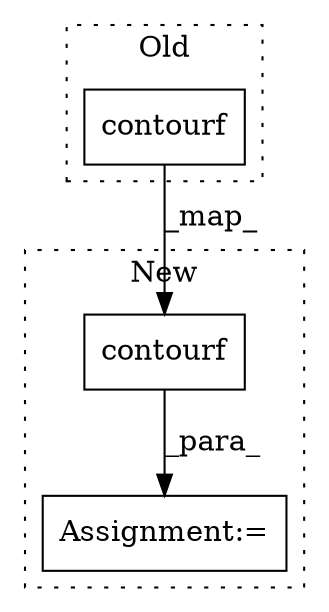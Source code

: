 digraph G {
subgraph cluster0 {
1 [label="contourf" a="32" s="6843,6916" l="9,1" shape="box"];
label = "Old";
style="dotted";
}
subgraph cluster1 {
2 [label="contourf" a="32" s="7017,7090" l="9,1" shape="box"];
3 [label="Assignment:=" a="7" s="7013" l="1" shape="box"];
label = "New";
style="dotted";
}
1 -> 2 [label="_map_"];
2 -> 3 [label="_para_"];
}